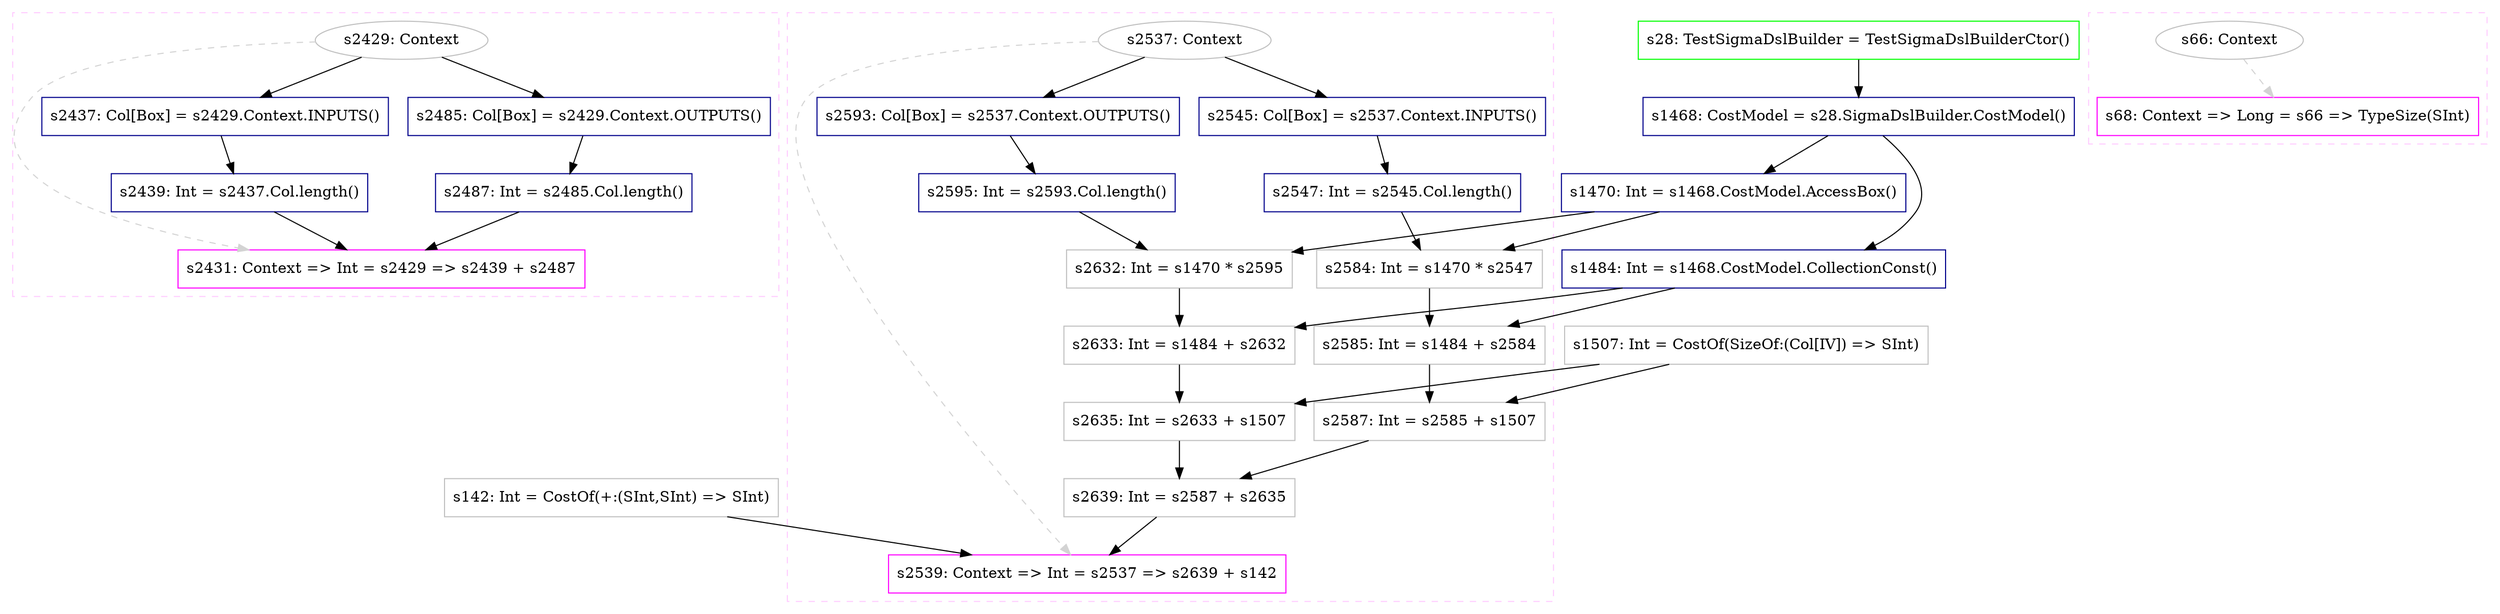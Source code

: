 digraph "size" {
concentrate=true
node [style=filled, fillcolor=orangered]

subgraph cluster_s2431 {
style=dashed; color="#FFCCFF"
"s2429" [
label="s2429: Context"
shape=oval, color=gray, tooltip="s2429:Context", style=filled, fillcolor=white
]
"s2431" [
label="s2431: Context => Int = s2429 => s2439 + s2487"
shape=box, color=magenta, tooltip="s2431:Context => Int", style=filled, fillcolor=white
]
{rank=source; s2429}
"s2437" [
label="s2437: Col[Box] = s2429.Context.INPUTS()"
shape=box, color=darkblue, tooltip="s2437:Col[Box]", style=filled, fillcolor=white
]
"s2439" [
label="s2439: Int = s2437.Col.length()"
shape=box, color=darkblue, tooltip="s2439:Int", style=filled, fillcolor=white
]
"s2485" [
label="s2485: Col[Box] = s2429.Context.OUTPUTS()"
shape=box, color=darkblue, tooltip="s2485:Col[Box]", style=filled, fillcolor=white
]
"s2487" [
label="s2487: Int = s2485.Col.length()"
shape=box, color=darkblue, tooltip="s2487:Int", style=filled, fillcolor=white
]
{rank=sink; s2431}
}
"s142" [
label="s142: Int = CostOf(+:(SInt,SInt) => SInt)"
shape=box, color=gray, tooltip="s142:Int", style=filled, fillcolor=white
]
"s1507" [
label="s1507: Int = CostOf(SizeOf:(Col[IV]) => SInt)"
shape=box, color=gray, tooltip="s1507:Int", style=filled, fillcolor=white
]
"s28" [
label="s28: TestSigmaDslBuilder = TestSigmaDslBuilderCtor()"
shape=box, color=green, tooltip="s28:TestSigmaDslBuilder", style=filled, fillcolor=white
]
"s1468" [
label="s1468: CostModel = s28.SigmaDslBuilder.CostModel()"
shape=box, color=darkblue, tooltip="s1468:CostModel", style=filled, fillcolor=white
]
"s1470" [
label="s1470: Int = s1468.CostModel.AccessBox()"
shape=box, color=darkblue, tooltip="s1470:Int", style=filled, fillcolor=white
]
"s1484" [
label="s1484: Int = s1468.CostModel.CollectionConst()"
shape=box, color=darkblue, tooltip="s1484:Int", style=filled, fillcolor=white
]
subgraph cluster_s2539 {
style=dashed; color="#FFCCFF"
"s2537" [
label="s2537: Context"
shape=oval, color=gray, tooltip="s2537:Context", style=filled, fillcolor=white
]
"s2539" [
label="s2539: Context => Int = s2537 => s2639 + s142"
shape=box, color=magenta, tooltip="s2539:Context => Int", style=filled, fillcolor=white
]
{rank=source; s2537}
"s2545" [
label="s2545: Col[Box] = s2537.Context.INPUTS()"
shape=box, color=darkblue, tooltip="s2545:Col[Box]", style=filled, fillcolor=white
]
"s2547" [
label="s2547: Int = s2545.Col.length()"
shape=box, color=darkblue, tooltip="s2547:Int", style=filled, fillcolor=white
]
"s2584" [
label="s2584: Int = s1470 * s2547"
shape=box, color=gray, tooltip="s2584:Int", style=filled, fillcolor=white
]
"s2585" [
label="s2585: Int = s1484 + s2584"
shape=box, color=gray, tooltip="s2585:Int", style=filled, fillcolor=white
]
"s2587" [
label="s2587: Int = s2585 + s1507"
shape=box, color=gray, tooltip="s2587:Int", style=filled, fillcolor=white
]
"s2593" [
label="s2593: Col[Box] = s2537.Context.OUTPUTS()"
shape=box, color=darkblue, tooltip="s2593:Col[Box]", style=filled, fillcolor=white
]
"s2595" [
label="s2595: Int = s2593.Col.length()"
shape=box, color=darkblue, tooltip="s2595:Int", style=filled, fillcolor=white
]
"s2632" [
label="s2632: Int = s1470 * s2595"
shape=box, color=gray, tooltip="s2632:Int", style=filled, fillcolor=white
]
"s2633" [
label="s2633: Int = s1484 + s2632"
shape=box, color=gray, tooltip="s2633:Int", style=filled, fillcolor=white
]
"s2635" [
label="s2635: Int = s2633 + s1507"
shape=box, color=gray, tooltip="s2635:Int", style=filled, fillcolor=white
]
"s2639" [
label="s2639: Int = s2587 + s2635"
shape=box, color=gray, tooltip="s2639:Int", style=filled, fillcolor=white
]
{rank=sink; s2539}
}
subgraph cluster_s68 {
style=dashed; color="#FFCCFF"
"s66" [
label="s66: Context"
shape=oval, color=gray, tooltip="s66:Context", style=filled, fillcolor=white
]
"s68" [
label="s68: Context => Long = s66 => TypeSize(SInt)"
shape=box, color=magenta, tooltip="s68:Context => Long", style=filled, fillcolor=white
]
{rank=source; s66}
{rank=sink; s68}
}
"s2593" -> "s2595" [style=solid]
"s2633" -> "s2635" [style=solid]
"s1507" -> "s2635" [style=solid]
"s2429" -> "s2437" [style=solid]
"s2587" -> "s2639" [style=solid]
"s2635" -> "s2639" [style=solid]
"s1468" -> "s1470" [style=solid]
"s2545" -> "s2547" [style=solid]
"s2485" -> "s2487" [style=solid]
"s1484" -> "s2585" [style=solid]
"s2584" -> "s2585" [style=solid]
"s1470" -> "s2632" [style=solid]
"s2595" -> "s2632" [style=solid]
"s2537" -> "s2593" [style=solid]
"s2437" -> "s2439" [style=solid]
"s1484" -> "s2633" [style=solid]
"s2632" -> "s2633" [style=solid]
"s1468" -> "s1484" [style=solid]
"s2537" -> "s2545" [style=solid]
"s1470" -> "s2584" [style=solid]
"s2547" -> "s2584" [style=solid]
"s2429" -> "s2431" [style=dashed, color=lightgray, weight=0]
"s2439" -> "s2431" [style=solid]
"s2487" -> "s2431" [style=solid]
"s2585" -> "s2587" [style=solid]
"s1507" -> "s2587" [style=solid]
"s2429" -> "s2485" [style=solid]
"s2537" -> "s2539" [style=dashed, color=lightgray, weight=0]
"s2639" -> "s2539" [style=solid]
"s142" -> "s2539" [style=solid]
"s66" -> "s68" [style=dashed, color=lightgray, weight=0]
"s28" -> "s1468" [style=solid]
}
